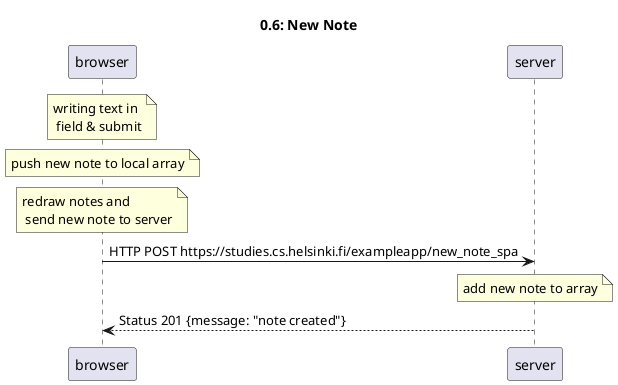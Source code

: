 @startuml new-note-0_6
title 0.6: New Note
note over browser: writing text in \n field & submit
note over browser: push new note to local array
note over browser: redraw notes and \n send new note to server

browser -> server: HTTP POST https://studies.cs.helsinki.fi/exampleapp/new_note_spa
note over server: add new note to array
server --> browser: Status 201 {message: "note created"}
@enduml